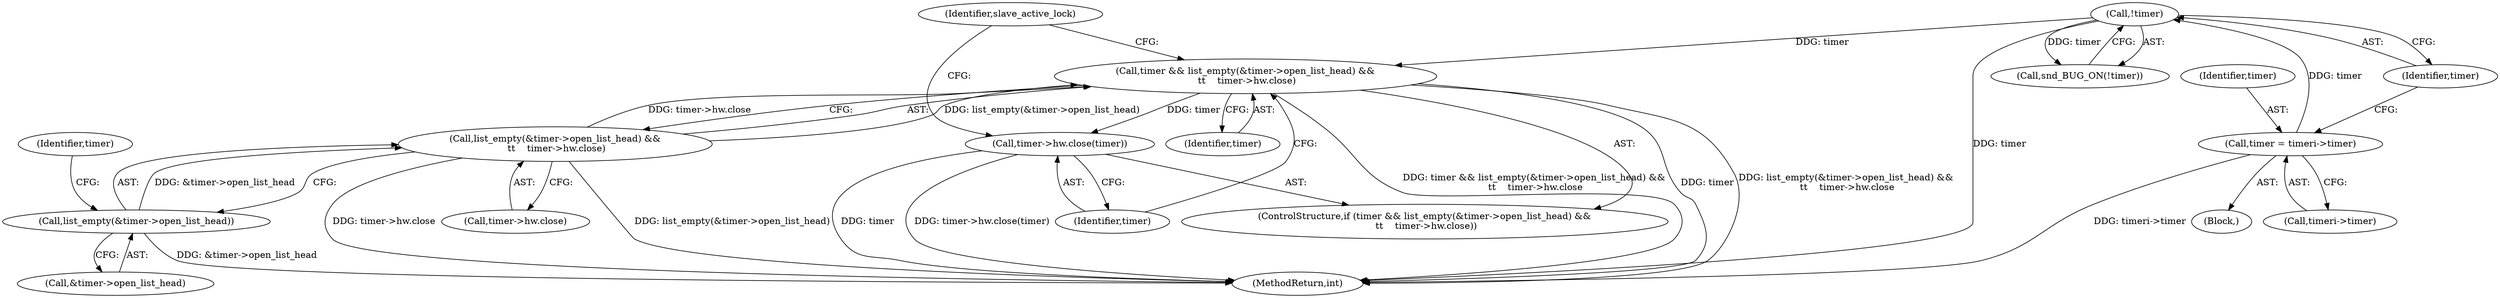 digraph "0_linux_b5a663aa426f4884c71cd8580adae73f33570f0d_1@pointer" {
"1000211" [label="(Call,timer && list_empty(&timer->open_list_head) &&\n \t\t    timer->hw.close)"];
"1000170" [label="(Call,!timer)"];
"1000163" [label="(Call,timer = timeri->timer)"];
"1000213" [label="(Call,list_empty(&timer->open_list_head) &&\n \t\t    timer->hw.close)"];
"1000214" [label="(Call,list_empty(&timer->open_list_head))"];
"1000224" [label="(Call,timer->hw.close(timer))"];
"1000169" [label="(Call,snd_BUG_ON(!timer))"];
"1000213" [label="(Call,list_empty(&timer->open_list_head) &&\n \t\t    timer->hw.close)"];
"1000294" [label="(MethodReturn,int)"];
"1000219" [label="(Call,timer->hw.close)"];
"1000211" [label="(Call,timer && list_empty(&timer->open_list_head) &&\n \t\t    timer->hw.close)"];
"1000228" [label="(Identifier,slave_active_lock)"];
"1000224" [label="(Call,timer->hw.close(timer))"];
"1000221" [label="(Identifier,timer)"];
"1000170" [label="(Call,!timer)"];
"1000171" [label="(Identifier,timer)"];
"1000210" [label="(ControlStructure,if (timer && list_empty(&timer->open_list_head) &&\n \t\t    timer->hw.close))"];
"1000225" [label="(Identifier,timer)"];
"1000164" [label="(Identifier,timer)"];
"1000214" [label="(Call,list_empty(&timer->open_list_head))"];
"1000215" [label="(Call,&timer->open_list_head)"];
"1000212" [label="(Identifier,timer)"];
"1000163" [label="(Call,timer = timeri->timer)"];
"1000162" [label="(Block,)"];
"1000165" [label="(Call,timeri->timer)"];
"1000211" -> "1000210"  [label="AST: "];
"1000211" -> "1000212"  [label="CFG: "];
"1000211" -> "1000213"  [label="CFG: "];
"1000212" -> "1000211"  [label="AST: "];
"1000213" -> "1000211"  [label="AST: "];
"1000225" -> "1000211"  [label="CFG: "];
"1000228" -> "1000211"  [label="CFG: "];
"1000211" -> "1000294"  [label="DDG: timer"];
"1000211" -> "1000294"  [label="DDG: list_empty(&timer->open_list_head) &&\n \t\t    timer->hw.close"];
"1000211" -> "1000294"  [label="DDG: timer && list_empty(&timer->open_list_head) &&\n \t\t    timer->hw.close"];
"1000170" -> "1000211"  [label="DDG: timer"];
"1000213" -> "1000211"  [label="DDG: list_empty(&timer->open_list_head)"];
"1000213" -> "1000211"  [label="DDG: timer->hw.close"];
"1000211" -> "1000224"  [label="DDG: timer"];
"1000170" -> "1000169"  [label="AST: "];
"1000170" -> "1000171"  [label="CFG: "];
"1000171" -> "1000170"  [label="AST: "];
"1000169" -> "1000170"  [label="CFG: "];
"1000170" -> "1000294"  [label="DDG: timer"];
"1000170" -> "1000169"  [label="DDG: timer"];
"1000163" -> "1000170"  [label="DDG: timer"];
"1000163" -> "1000162"  [label="AST: "];
"1000163" -> "1000165"  [label="CFG: "];
"1000164" -> "1000163"  [label="AST: "];
"1000165" -> "1000163"  [label="AST: "];
"1000171" -> "1000163"  [label="CFG: "];
"1000163" -> "1000294"  [label="DDG: timeri->timer"];
"1000213" -> "1000214"  [label="CFG: "];
"1000213" -> "1000219"  [label="CFG: "];
"1000214" -> "1000213"  [label="AST: "];
"1000219" -> "1000213"  [label="AST: "];
"1000213" -> "1000294"  [label="DDG: timer->hw.close"];
"1000213" -> "1000294"  [label="DDG: list_empty(&timer->open_list_head)"];
"1000214" -> "1000213"  [label="DDG: &timer->open_list_head"];
"1000214" -> "1000215"  [label="CFG: "];
"1000215" -> "1000214"  [label="AST: "];
"1000221" -> "1000214"  [label="CFG: "];
"1000214" -> "1000294"  [label="DDG: &timer->open_list_head"];
"1000224" -> "1000210"  [label="AST: "];
"1000224" -> "1000225"  [label="CFG: "];
"1000225" -> "1000224"  [label="AST: "];
"1000228" -> "1000224"  [label="CFG: "];
"1000224" -> "1000294"  [label="DDG: timer"];
"1000224" -> "1000294"  [label="DDG: timer->hw.close(timer)"];
}

